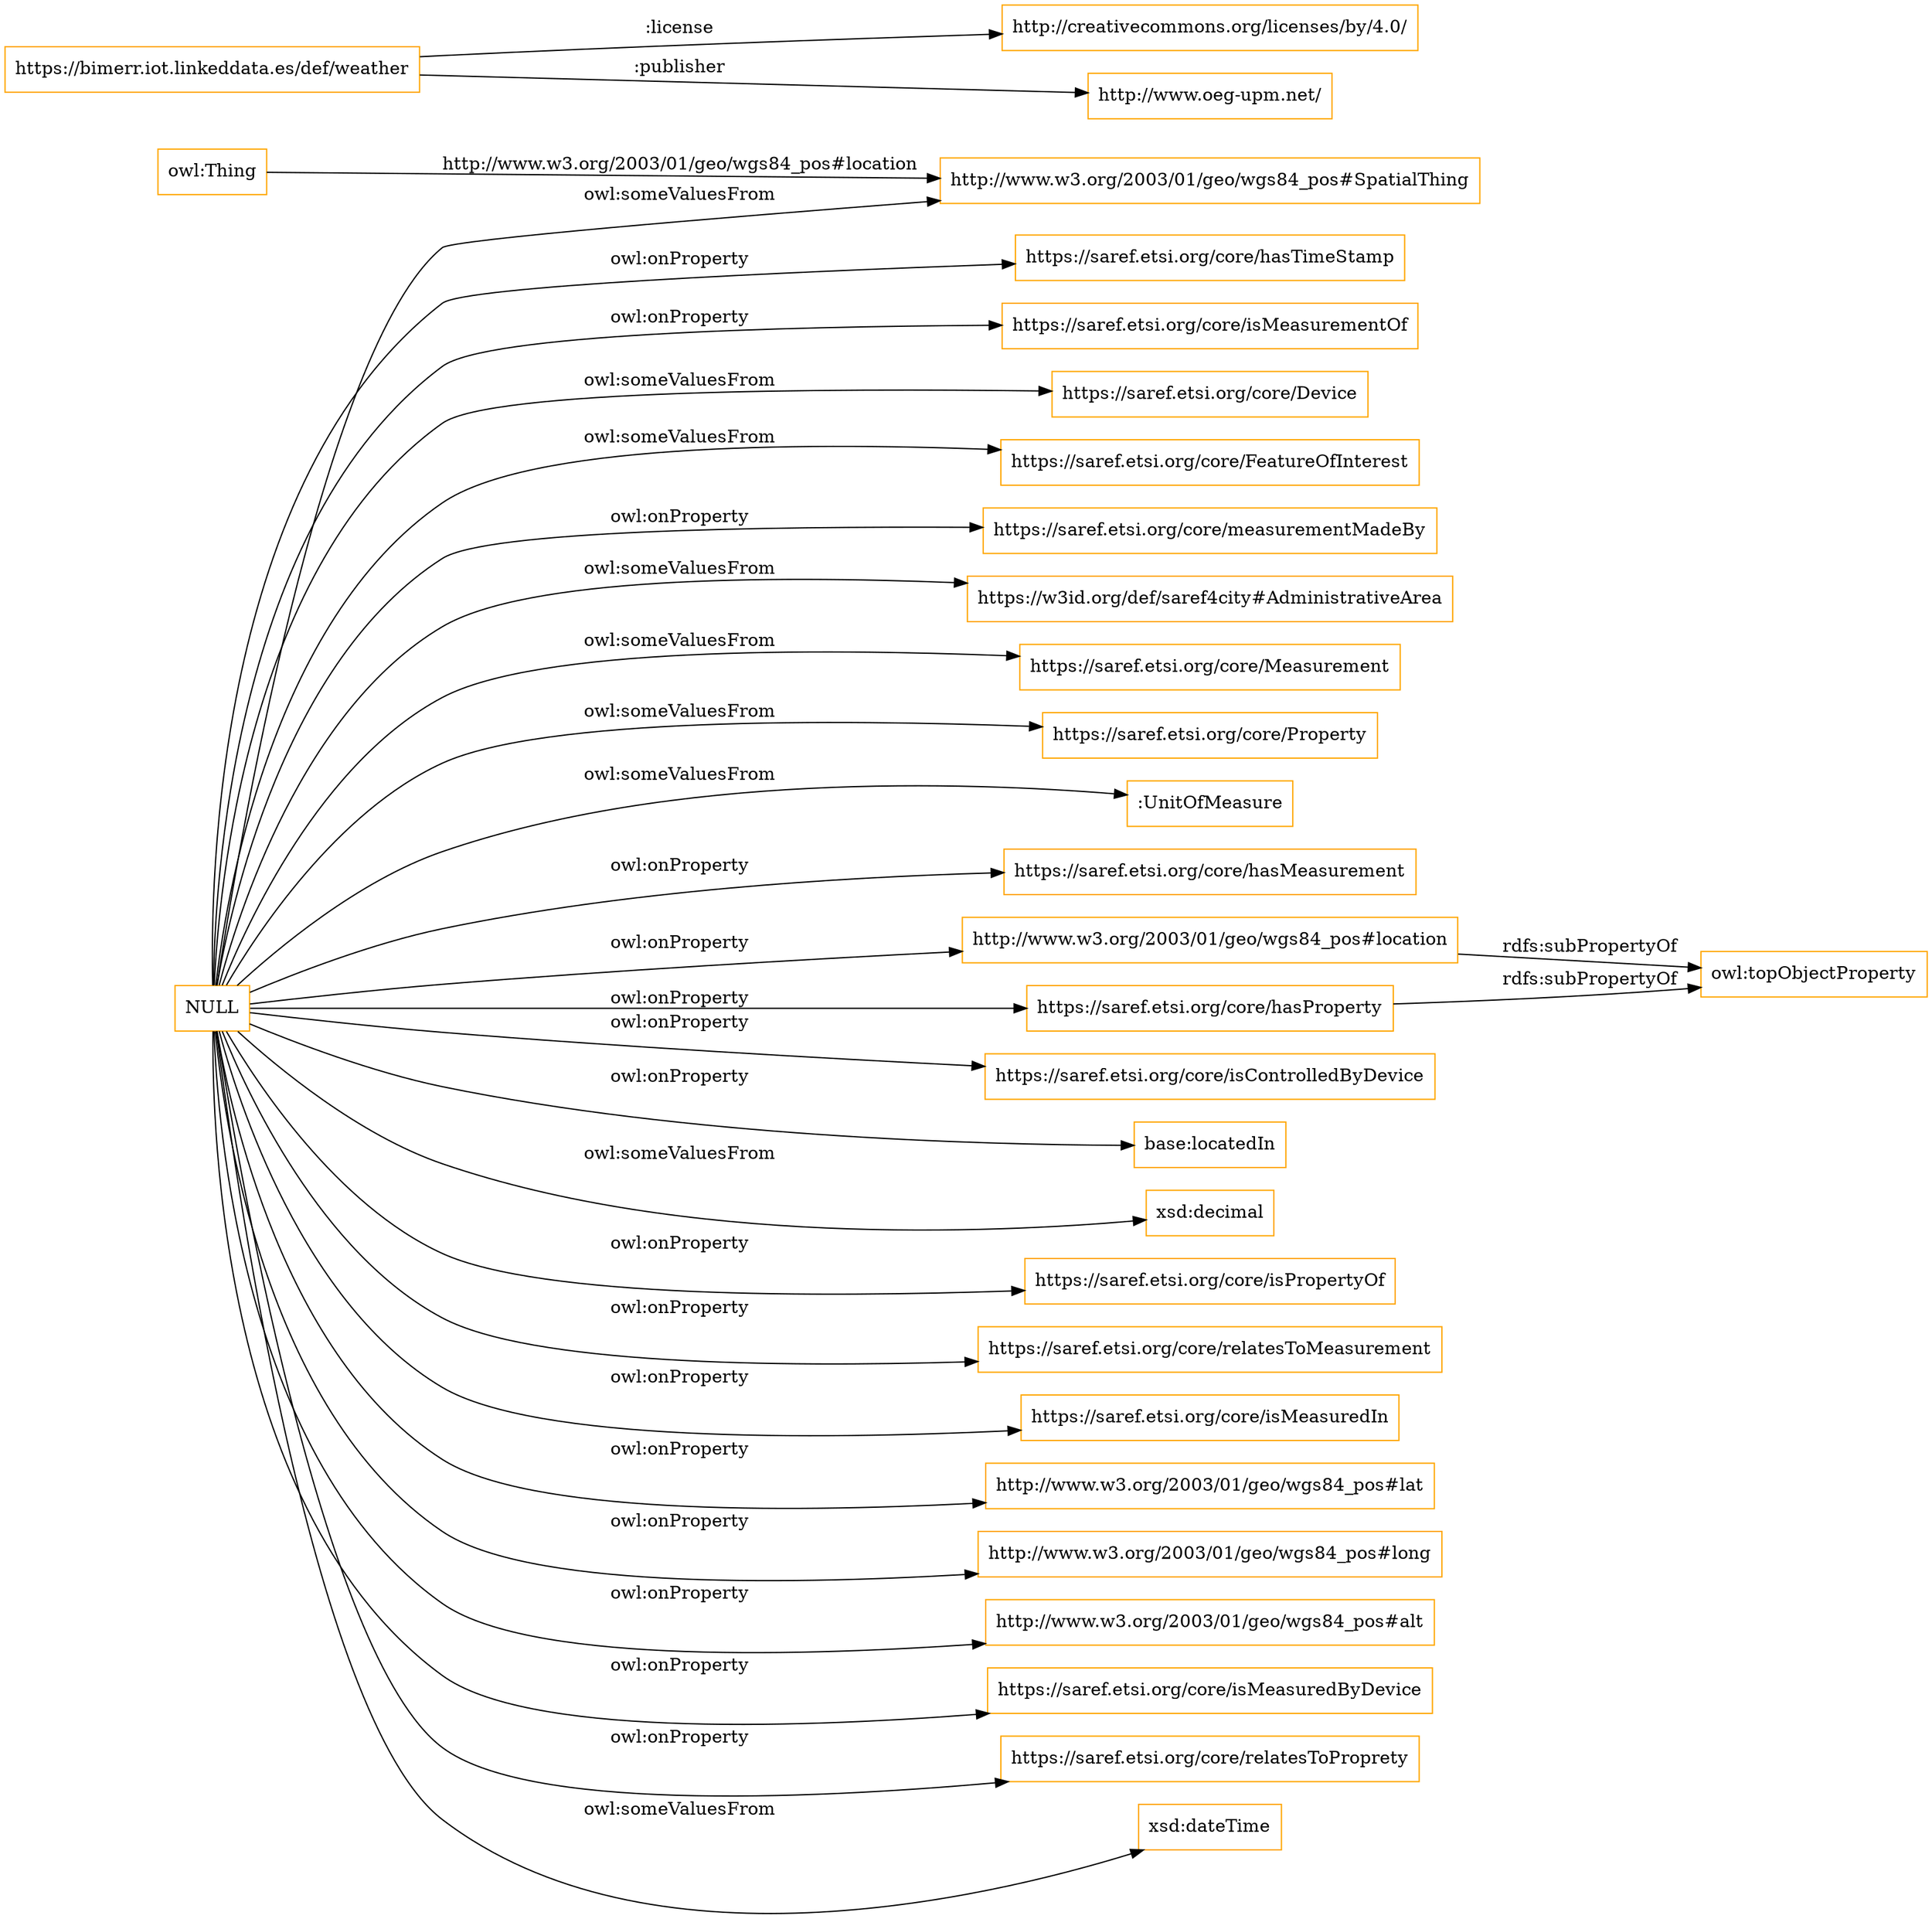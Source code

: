 digraph ar2dtool_diagram { 
rankdir=LR;
size="1501"
node [shape = rectangle, color="orange"]; "https://saref.etsi.org/core/Device" "https://saref.etsi.org/core/FeatureOfInterest" "http://www.w3.org/2003/01/geo/wgs84_pos#SpatialThing" "https://w3id.org/def/saref4city#AdministrativeArea" "https://saref.etsi.org/core/Measurement" "https://saref.etsi.org/core/Property" ":UnitOfMeasure" ; /*classes style*/
	"NULL" -> "https://saref.etsi.org/core/hasMeasurement" [ label = "owl:onProperty" ];
	"NULL" -> "http://www.w3.org/2003/01/geo/wgs84_pos#location" [ label = "owl:onProperty" ];
	"NULL" -> ":UnitOfMeasure" [ label = "owl:someValuesFrom" ];
	"NULL" -> "https://saref.etsi.org/core/isControlledByDevice" [ label = "owl:onProperty" ];
	"NULL" -> "https://saref.etsi.org/core/Property" [ label = "owl:someValuesFrom" ];
	"NULL" -> "base:locatedIn" [ label = "owl:onProperty" ];
	"NULL" -> "https://saref.etsi.org/core/Device" [ label = "owl:someValuesFrom" ];
	"NULL" -> "xsd:decimal" [ label = "owl:someValuesFrom" ];
	"NULL" -> "https://saref.etsi.org/core/isPropertyOf" [ label = "owl:onProperty" ];
	"NULL" -> "https://saref.etsi.org/core/relatesToMeasurement" [ label = "owl:onProperty" ];
	"NULL" -> "https://saref.etsi.org/core/isMeasuredIn" [ label = "owl:onProperty" ];
	"NULL" -> "http://www.w3.org/2003/01/geo/wgs84_pos#lat" [ label = "owl:onProperty" ];
	"NULL" -> "http://www.w3.org/2003/01/geo/wgs84_pos#SpatialThing" [ label = "owl:someValuesFrom" ];
	"NULL" -> "http://www.w3.org/2003/01/geo/wgs84_pos#long" [ label = "owl:onProperty" ];
	"NULL" -> "http://www.w3.org/2003/01/geo/wgs84_pos#alt" [ label = "owl:onProperty" ];
	"NULL" -> "https://saref.etsi.org/core/isMeasuredByDevice" [ label = "owl:onProperty" ];
	"NULL" -> "https://saref.etsi.org/core/relatesToProprety" [ label = "owl:onProperty" ];
	"NULL" -> "xsd:dateTime" [ label = "owl:someValuesFrom" ];
	"NULL" -> "https://saref.etsi.org/core/hasProperty" [ label = "owl:onProperty" ];
	"NULL" -> "https://saref.etsi.org/core/Measurement" [ label = "owl:someValuesFrom" ];
	"NULL" -> "https://saref.etsi.org/core/hasTimeStamp" [ label = "owl:onProperty" ];
	"NULL" -> "https://saref.etsi.org/core/isMeasurementOf" [ label = "owl:onProperty" ];
	"NULL" -> "https://saref.etsi.org/core/measurementMadeBy" [ label = "owl:onProperty" ];
	"NULL" -> "https://w3id.org/def/saref4city#AdministrativeArea" [ label = "owl:someValuesFrom" ];
	"NULL" -> "https://saref.etsi.org/core/FeatureOfInterest" [ label = "owl:someValuesFrom" ];
	"http://www.w3.org/2003/01/geo/wgs84_pos#location" -> "owl:topObjectProperty" [ label = "rdfs:subPropertyOf" ];
	"https://saref.etsi.org/core/hasProperty" -> "owl:topObjectProperty" [ label = "rdfs:subPropertyOf" ];
	"https://bimerr.iot.linkeddata.es/def/weather" -> "http://creativecommons.org/licenses/by/4.0/" [ label = ":license" ];
	"https://bimerr.iot.linkeddata.es/def/weather" -> "http://www.oeg-upm.net/" [ label = ":publisher" ];
	"owl:Thing" -> "http://www.w3.org/2003/01/geo/wgs84_pos#SpatialThing" [ label = "http://www.w3.org/2003/01/geo/wgs84_pos#location" ];

}
